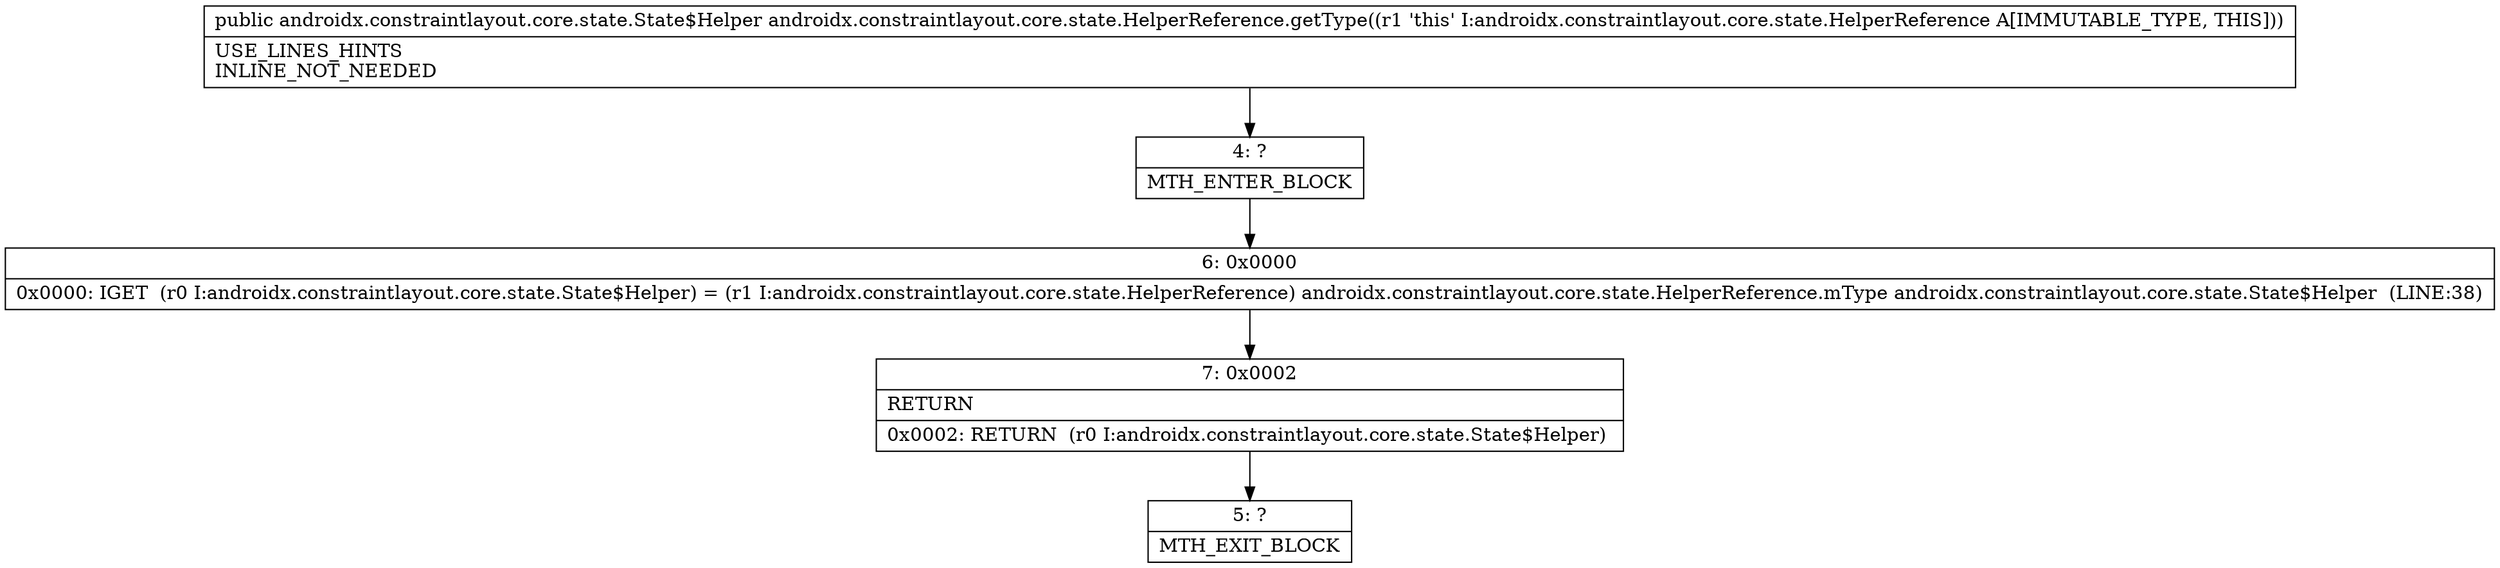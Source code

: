 digraph "CFG forandroidx.constraintlayout.core.state.HelperReference.getType()Landroidx\/constraintlayout\/core\/state\/State$Helper;" {
Node_4 [shape=record,label="{4\:\ ?|MTH_ENTER_BLOCK\l}"];
Node_6 [shape=record,label="{6\:\ 0x0000|0x0000: IGET  (r0 I:androidx.constraintlayout.core.state.State$Helper) = (r1 I:androidx.constraintlayout.core.state.HelperReference) androidx.constraintlayout.core.state.HelperReference.mType androidx.constraintlayout.core.state.State$Helper  (LINE:38)\l}"];
Node_7 [shape=record,label="{7\:\ 0x0002|RETURN\l|0x0002: RETURN  (r0 I:androidx.constraintlayout.core.state.State$Helper) \l}"];
Node_5 [shape=record,label="{5\:\ ?|MTH_EXIT_BLOCK\l}"];
MethodNode[shape=record,label="{public androidx.constraintlayout.core.state.State$Helper androidx.constraintlayout.core.state.HelperReference.getType((r1 'this' I:androidx.constraintlayout.core.state.HelperReference A[IMMUTABLE_TYPE, THIS]))  | USE_LINES_HINTS\lINLINE_NOT_NEEDED\l}"];
MethodNode -> Node_4;Node_4 -> Node_6;
Node_6 -> Node_7;
Node_7 -> Node_5;
}

